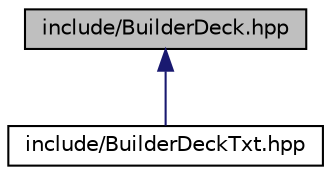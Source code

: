 digraph "include/BuilderDeck.hpp"
{
  edge [fontname="Helvetica",fontsize="10",labelfontname="Helvetica",labelfontsize="10"];
  node [fontname="Helvetica",fontsize="10",shape=record];
  Node1 [label="include/BuilderDeck.hpp",height=0.2,width=0.4,color="black", fillcolor="grey75", style="filled" fontcolor="black"];
  Node1 -> Node2 [dir="back",color="midnightblue",fontsize="10",style="solid",fontname="Helvetica"];
  Node2 [label="include/BuilderDeckTxt.hpp",height=0.2,width=0.4,color="black", fillcolor="white", style="filled",URL="$_builder_deck_txt_8hpp.html",tooltip="Implementation de la classe BuilderDeckTxt. "];
}
